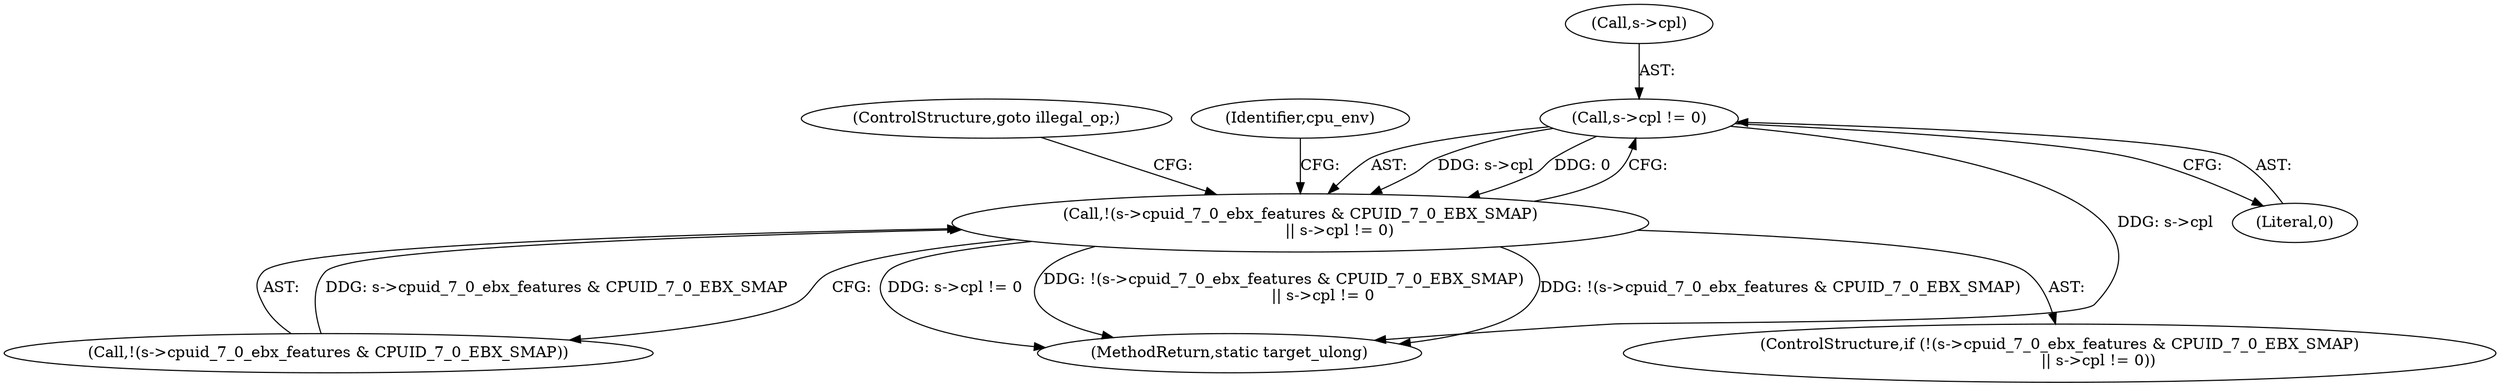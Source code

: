 digraph "0_qemu_30663fd26c0307e414622c7a8607fbc04f92ec14@pointer" {
"1008637" [label="(Call,s->cpl != 0)"];
"1008630" [label="(Call,!(s->cpuid_7_0_ebx_features & CPUID_7_0_EBX_SMAP)\n                || s->cpl != 0)"];
"1011840" [label="(MethodReturn,static target_ulong)"];
"1008643" [label="(ControlStructure,goto illegal_op;)"];
"1008630" [label="(Call,!(s->cpuid_7_0_ebx_features & CPUID_7_0_EBX_SMAP)\n                || s->cpl != 0)"];
"1008637" [label="(Call,s->cpl != 0)"];
"1008631" [label="(Call,!(s->cpuid_7_0_ebx_features & CPUID_7_0_EBX_SMAP))"];
"1008641" [label="(Literal,0)"];
"1008638" [label="(Call,s->cpl)"];
"1008629" [label="(ControlStructure,if (!(s->cpuid_7_0_ebx_features & CPUID_7_0_EBX_SMAP)\n                || s->cpl != 0))"];
"1008645" [label="(Identifier,cpu_env)"];
"1008637" -> "1008630"  [label="AST: "];
"1008637" -> "1008641"  [label="CFG: "];
"1008638" -> "1008637"  [label="AST: "];
"1008641" -> "1008637"  [label="AST: "];
"1008630" -> "1008637"  [label="CFG: "];
"1008637" -> "1011840"  [label="DDG: s->cpl"];
"1008637" -> "1008630"  [label="DDG: s->cpl"];
"1008637" -> "1008630"  [label="DDG: 0"];
"1008630" -> "1008629"  [label="AST: "];
"1008630" -> "1008631"  [label="CFG: "];
"1008631" -> "1008630"  [label="AST: "];
"1008643" -> "1008630"  [label="CFG: "];
"1008645" -> "1008630"  [label="CFG: "];
"1008630" -> "1011840"  [label="DDG: !(s->cpuid_7_0_ebx_features & CPUID_7_0_EBX_SMAP)"];
"1008630" -> "1011840"  [label="DDG: s->cpl != 0"];
"1008630" -> "1011840"  [label="DDG: !(s->cpuid_7_0_ebx_features & CPUID_7_0_EBX_SMAP)\n                || s->cpl != 0"];
"1008631" -> "1008630"  [label="DDG: s->cpuid_7_0_ebx_features & CPUID_7_0_EBX_SMAP"];
}
